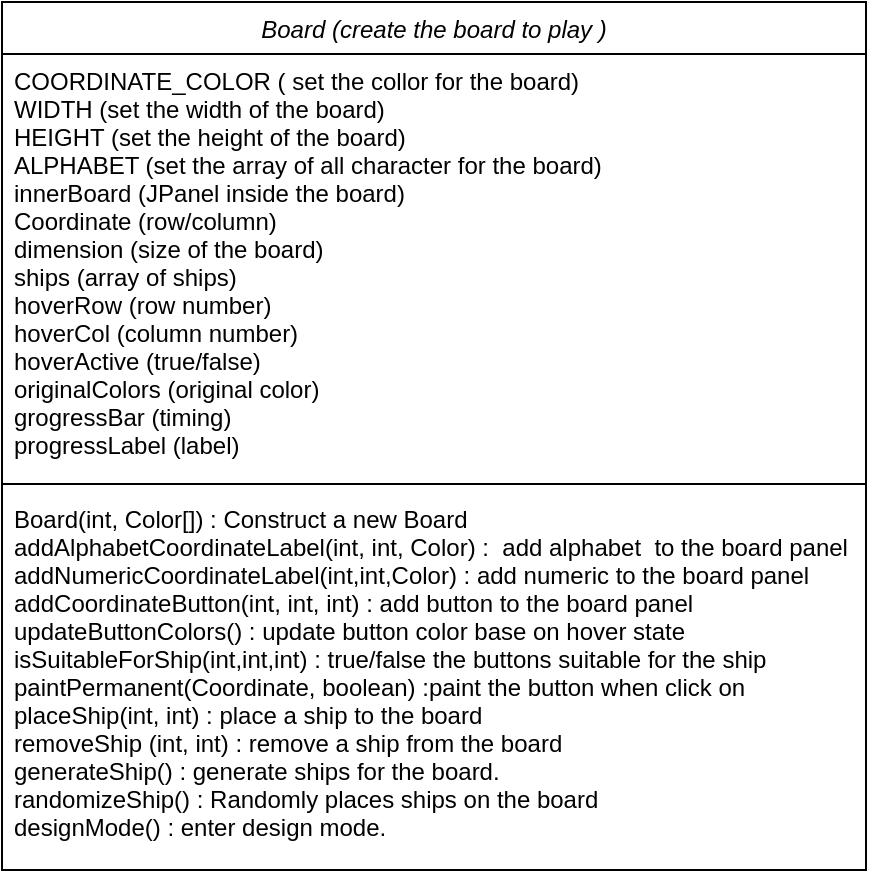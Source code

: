 <mxfile version="21.4.0" type="device">
  <diagram id="C5RBs43oDa-KdzZeNtuy" name="Page-1">
    <mxGraphModel dx="1050" dy="629" grid="0" gridSize="10" guides="1" tooltips="1" connect="1" arrows="1" fold="1" page="1" pageScale="1" pageWidth="827" pageHeight="1169" math="0" shadow="0">
      <root>
        <mxCell id="WIyWlLk6GJQsqaUBKTNV-0" />
        <mxCell id="WIyWlLk6GJQsqaUBKTNV-1" parent="WIyWlLk6GJQsqaUBKTNV-0" />
        <mxCell id="zkfFHV4jXpPFQw0GAbJ--0" value="Board (create the board to play )" style="swimlane;fontStyle=2;align=center;verticalAlign=top;childLayout=stackLayout;horizontal=1;startSize=26;horizontalStack=0;resizeParent=1;resizeLast=0;collapsible=1;marginBottom=0;rounded=0;shadow=0;strokeWidth=1;" parent="WIyWlLk6GJQsqaUBKTNV-1" vertex="1">
          <mxGeometry x="220" y="120" width="432" height="434" as="geometry">
            <mxRectangle x="230" y="140" width="160" height="26" as="alternateBounds" />
          </mxGeometry>
        </mxCell>
        <mxCell id="zkfFHV4jXpPFQw0GAbJ--1" value="COORDINATE_COLOR ( set the collor for the board)&#xa;WIDTH (set the width of the board)&#xa;HEIGHT (set the height of the board)&#xa;ALPHABET (set the array of all character for the board)&#xa;innerBoard (JPanel inside the board)&#xa;Coordinate (row/column)&#xa;dimension (size of the board)&#xa;ships (array of ships)&#xa;hoverRow (row number)&#xa;hoverCol (column number)&#xa;hoverActive (true/false)&#xa;originalColors (original color)&#xa;grogressBar (timing)&#xa;progressLabel (label)&#xa;" style="text;align=left;verticalAlign=top;spacingLeft=4;spacingRight=4;overflow=hidden;rotatable=0;points=[[0,0.5],[1,0.5]];portConstraint=eastwest;" parent="zkfFHV4jXpPFQw0GAbJ--0" vertex="1">
          <mxGeometry y="26" width="432" height="211" as="geometry" />
        </mxCell>
        <mxCell id="zkfFHV4jXpPFQw0GAbJ--4" value="" style="line;html=1;strokeWidth=1;align=left;verticalAlign=middle;spacingTop=-1;spacingLeft=3;spacingRight=3;rotatable=0;labelPosition=right;points=[];portConstraint=eastwest;" parent="zkfFHV4jXpPFQw0GAbJ--0" vertex="1">
          <mxGeometry y="237" width="432" height="8" as="geometry" />
        </mxCell>
        <mxCell id="zkfFHV4jXpPFQw0GAbJ--5" value="Board(int, Color[]) : Construct a new Board&#xa;addAlphabetCoordinateLabel(int, int, Color) :  add alphabet  to the board panel&#xa;addNumericCoordinateLabel(int,int,Color) : add numeric to the board panel&#xa;addCoordinateButton(int, int, int) : add button to the board panel&#xa;updateButtonColors() : update button color base on hover state&#xa;isSuitableForShip(int,int,int) : true/false the buttons suitable for the ship&#xa;paintPermanent(Coordinate, boolean) :paint the button when click on&#xa;placeShip(int, int) : place a ship to the board&#xa;removeShip (int, int) : remove a ship from the board&#xa;generateShip() : generate ships for the board.&#xa;randomizeShip() : Randomly places ships on the board&#xa;designMode() : enter design mode." style="text;align=left;verticalAlign=top;spacingLeft=4;spacingRight=4;overflow=hidden;rotatable=0;points=[[0,0.5],[1,0.5]];portConstraint=eastwest;" parent="zkfFHV4jXpPFQw0GAbJ--0" vertex="1">
          <mxGeometry y="245" width="432" height="189" as="geometry" />
        </mxCell>
      </root>
    </mxGraphModel>
  </diagram>
</mxfile>
